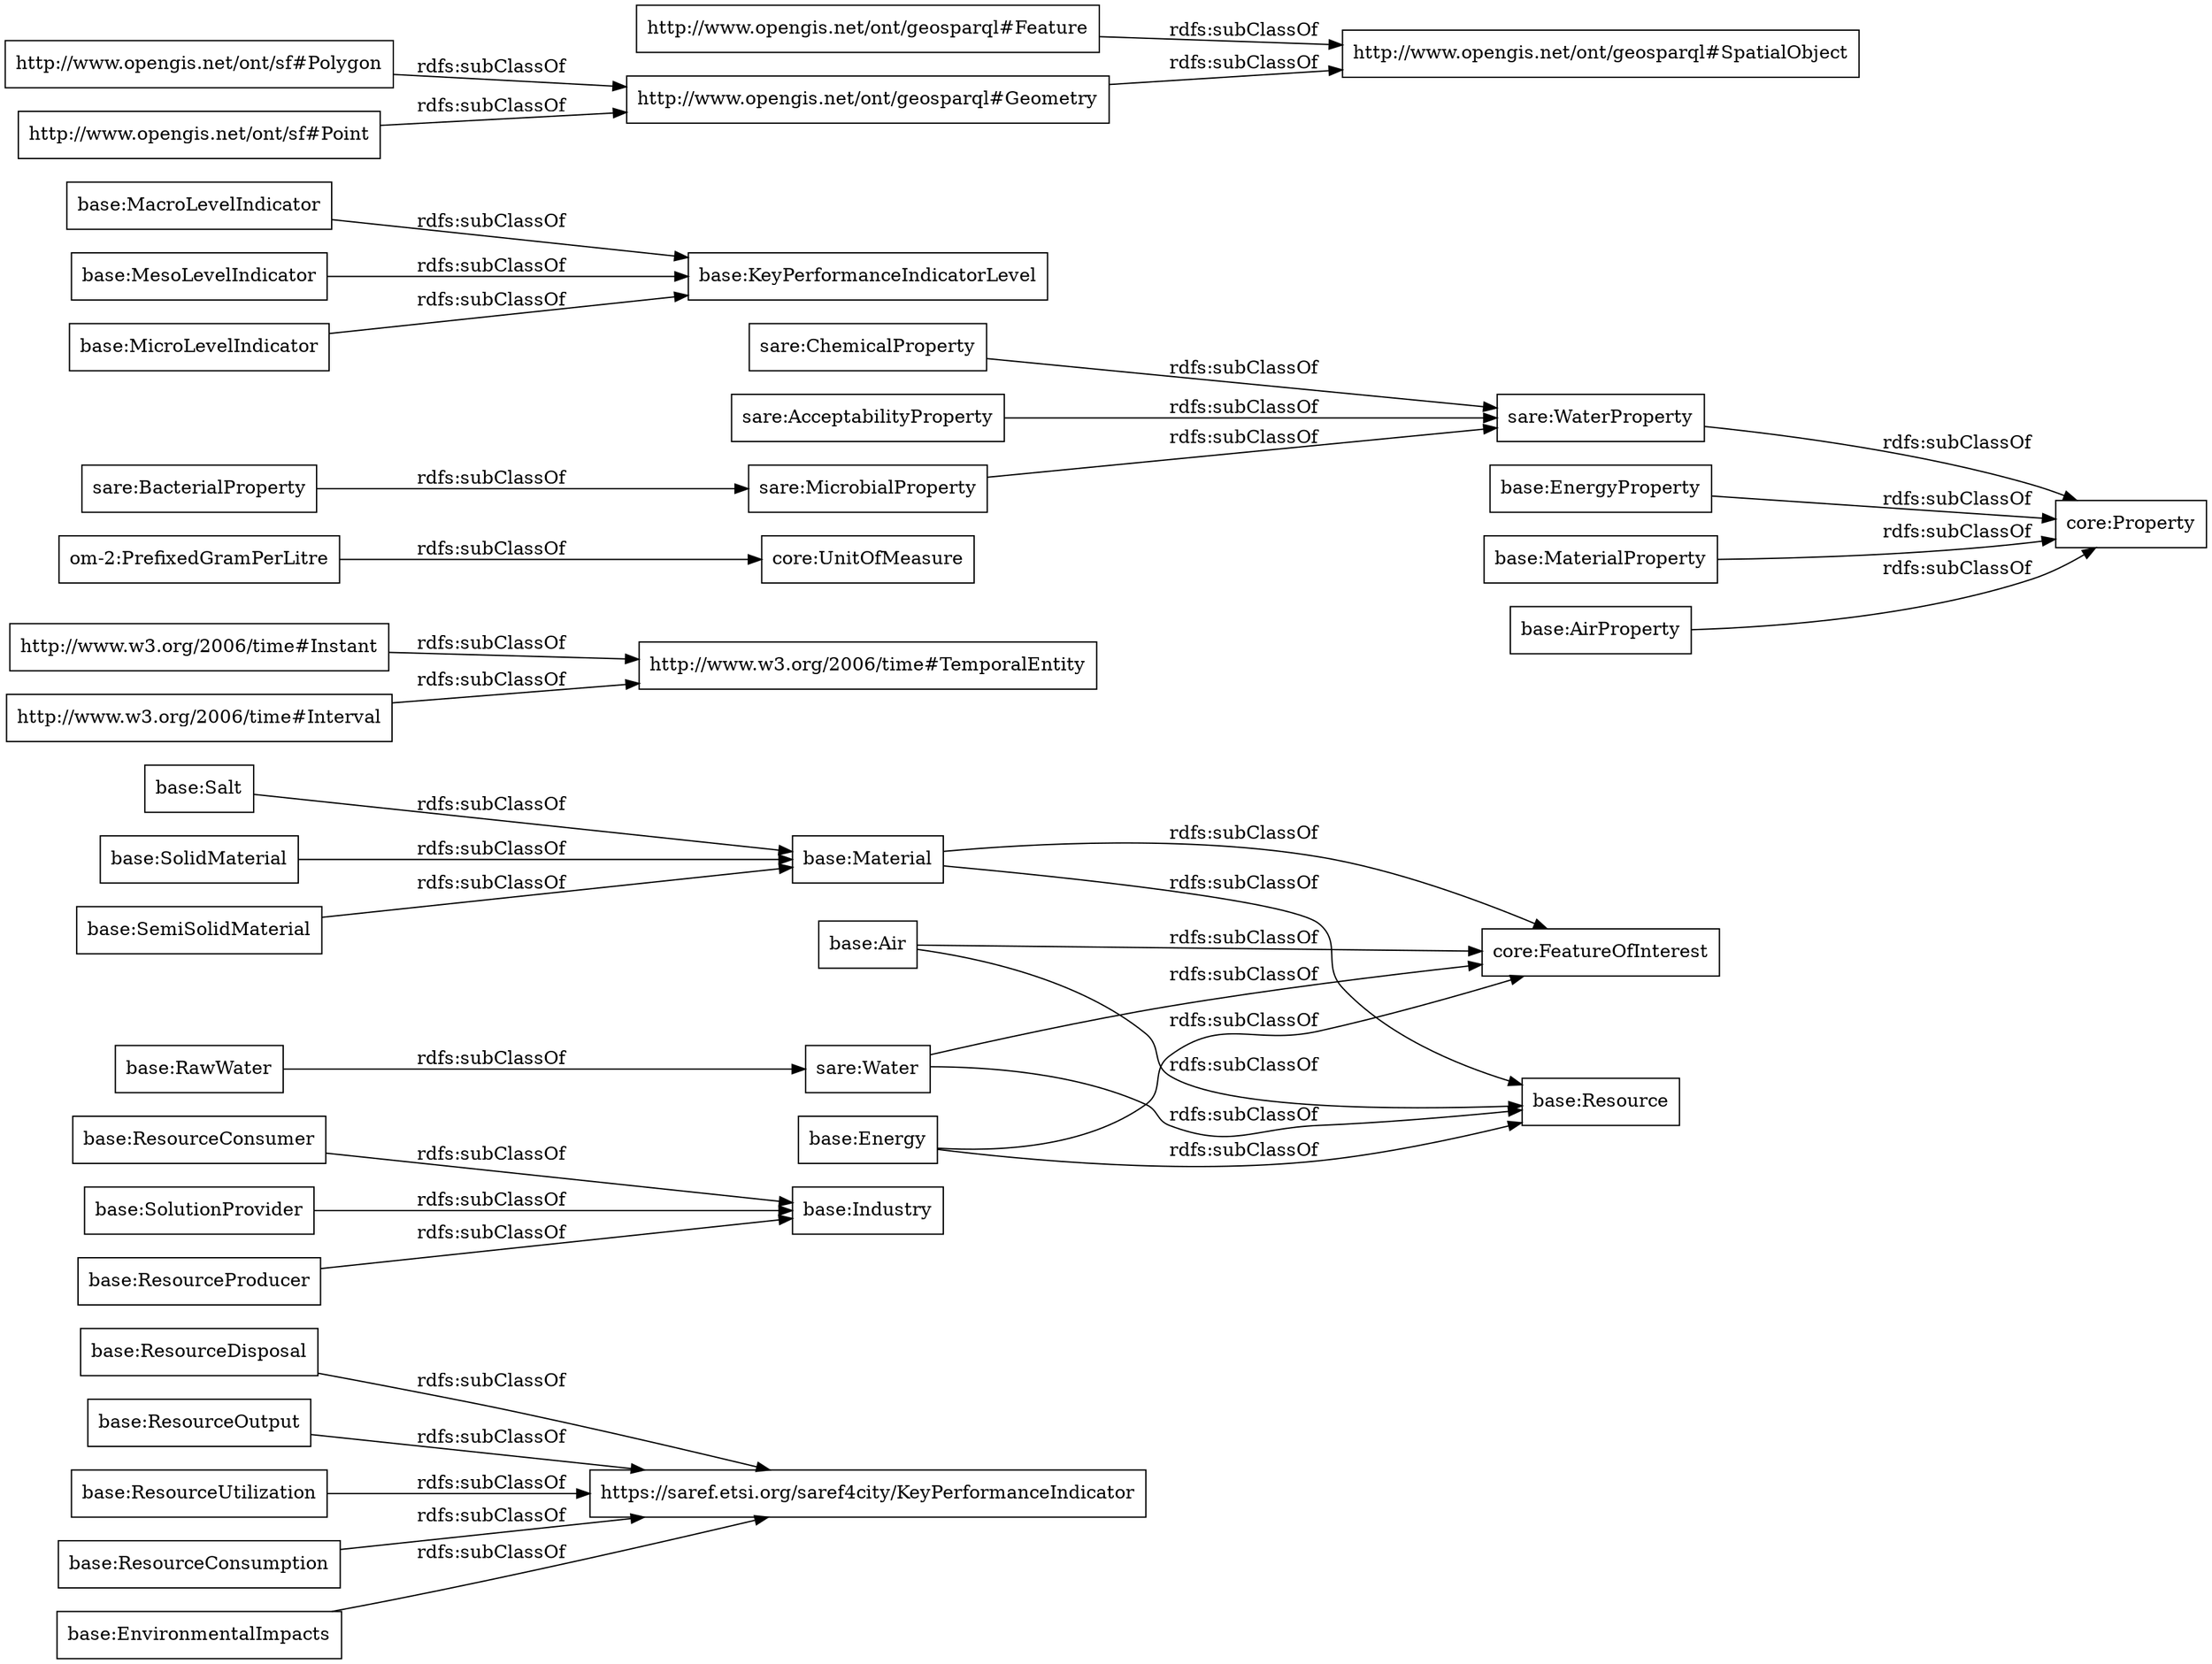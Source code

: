 digraph ar2dtool_diagram { 
rankdir=LR;
size="1000"
node [shape = rectangle, color="black"]; "https://saref.etsi.org/saref4city/KeyPerformanceIndicator" "base:ResourceConsumer" "base:Material" "http://www.w3.org/2006/time#Instant" "core:UnitOfMeasure" "core:FeatureOfInterest" "base:RawWater" "base:Energy" "sare:ChemicalProperty" "base:EnergyProperty" "base:MaterialProperty" "base:MacroLevelIndicator" "base:Salt" "base:AirProperty" "base:ResourceDisposal" "http://www.opengis.net/ont/geosparql#Geometry" "base:ResourceOutput" "base:ResourceUtilization" "sare:BacterialProperty" "http://www.opengis.net/ont/sf#Polygon" "http://www.opengis.net/ont/sf#Point" "base:ResourceConsumption" "base:EnvironmentalImpacts" "http://www.opengis.net/ont/geosparql#SpatialObject" "base:KeyPerformanceIndicatorLevel" "http://www.w3.org/2006/time#Interval" "sare:Water" "http://www.w3.org/2006/time#TemporalEntity" "base:SolutionProvider" "om-2:PrefixedGramPerLitre" "base:Air" "base:MesoLevelIndicator" "http://www.opengis.net/ont/geosparql#Feature" "base:MicroLevelIndicator" "base:SolidMaterial" "base:SemiSolidMaterial" "base:ResourceProducer" "sare:AcceptabilityProperty" "base:Industry" "sare:WaterProperty" "base:Resource" "core:Property" "sare:MicrobialProperty" ; /*classes style*/
	"http://www.opengis.net/ont/sf#Polygon" -> "http://www.opengis.net/ont/geosparql#Geometry" [ label = "rdfs:subClassOf" ];
	"base:Energy" -> "base:Resource" [ label = "rdfs:subClassOf" ];
	"base:Energy" -> "core:FeatureOfInterest" [ label = "rdfs:subClassOf" ];
	"base:RawWater" -> "sare:Water" [ label = "rdfs:subClassOf" ];
	"http://www.w3.org/2006/time#Instant" -> "http://www.w3.org/2006/time#TemporalEntity" [ label = "rdfs:subClassOf" ];
	"base:AirProperty" -> "core:Property" [ label = "rdfs:subClassOf" ];
	"base:ResourceDisposal" -> "https://saref.etsi.org/saref4city/KeyPerformanceIndicator" [ label = "rdfs:subClassOf" ];
	"base:ResourceProducer" -> "base:Industry" [ label = "rdfs:subClassOf" ];
	"base:Salt" -> "base:Material" [ label = "rdfs:subClassOf" ];
	"http://www.opengis.net/ont/geosparql#Feature" -> "http://www.opengis.net/ont/geosparql#SpatialObject" [ label = "rdfs:subClassOf" ];
	"sare:Water" -> "base:Resource" [ label = "rdfs:subClassOf" ];
	"sare:Water" -> "core:FeatureOfInterest" [ label = "rdfs:subClassOf" ];
	"base:ResourceConsumption" -> "https://saref.etsi.org/saref4city/KeyPerformanceIndicator" [ label = "rdfs:subClassOf" ];
	"base:EnergyProperty" -> "core:Property" [ label = "rdfs:subClassOf" ];
	"http://www.opengis.net/ont/sf#Point" -> "http://www.opengis.net/ont/geosparql#Geometry" [ label = "rdfs:subClassOf" ];
	"base:MesoLevelIndicator" -> "base:KeyPerformanceIndicatorLevel" [ label = "rdfs:subClassOf" ];
	"base:EnvironmentalImpacts" -> "https://saref.etsi.org/saref4city/KeyPerformanceIndicator" [ label = "rdfs:subClassOf" ];
	"base:Material" -> "base:Resource" [ label = "rdfs:subClassOf" ];
	"base:Material" -> "core:FeatureOfInterest" [ label = "rdfs:subClassOf" ];
	"base:ResourceConsumer" -> "base:Industry" [ label = "rdfs:subClassOf" ];
	"om-2:PrefixedGramPerLitre" -> "core:UnitOfMeasure" [ label = "rdfs:subClassOf" ];
	"sare:ChemicalProperty" -> "sare:WaterProperty" [ label = "rdfs:subClassOf" ];
	"base:ResourceUtilization" -> "https://saref.etsi.org/saref4city/KeyPerformanceIndicator" [ label = "rdfs:subClassOf" ];
	"sare:MicrobialProperty" -> "sare:WaterProperty" [ label = "rdfs:subClassOf" ];
	"base:MicroLevelIndicator" -> "base:KeyPerformanceIndicatorLevel" [ label = "rdfs:subClassOf" ];
	"base:MacroLevelIndicator" -> "base:KeyPerformanceIndicatorLevel" [ label = "rdfs:subClassOf" ];
	"base:SemiSolidMaterial" -> "base:Material" [ label = "rdfs:subClassOf" ];
	"base:SolutionProvider" -> "base:Industry" [ label = "rdfs:subClassOf" ];
	"base:MaterialProperty" -> "core:Property" [ label = "rdfs:subClassOf" ];
	"sare:AcceptabilityProperty" -> "sare:WaterProperty" [ label = "rdfs:subClassOf" ];
	"http://www.opengis.net/ont/geosparql#Geometry" -> "http://www.opengis.net/ont/geosparql#SpatialObject" [ label = "rdfs:subClassOf" ];
	"http://www.w3.org/2006/time#Interval" -> "http://www.w3.org/2006/time#TemporalEntity" [ label = "rdfs:subClassOf" ];
	"sare:BacterialProperty" -> "sare:MicrobialProperty" [ label = "rdfs:subClassOf" ];
	"base:SolidMaterial" -> "base:Material" [ label = "rdfs:subClassOf" ];
	"base:Air" -> "base:Resource" [ label = "rdfs:subClassOf" ];
	"base:Air" -> "core:FeatureOfInterest" [ label = "rdfs:subClassOf" ];
	"sare:WaterProperty" -> "core:Property" [ label = "rdfs:subClassOf" ];
	"base:ResourceOutput" -> "https://saref.etsi.org/saref4city/KeyPerformanceIndicator" [ label = "rdfs:subClassOf" ];

}
